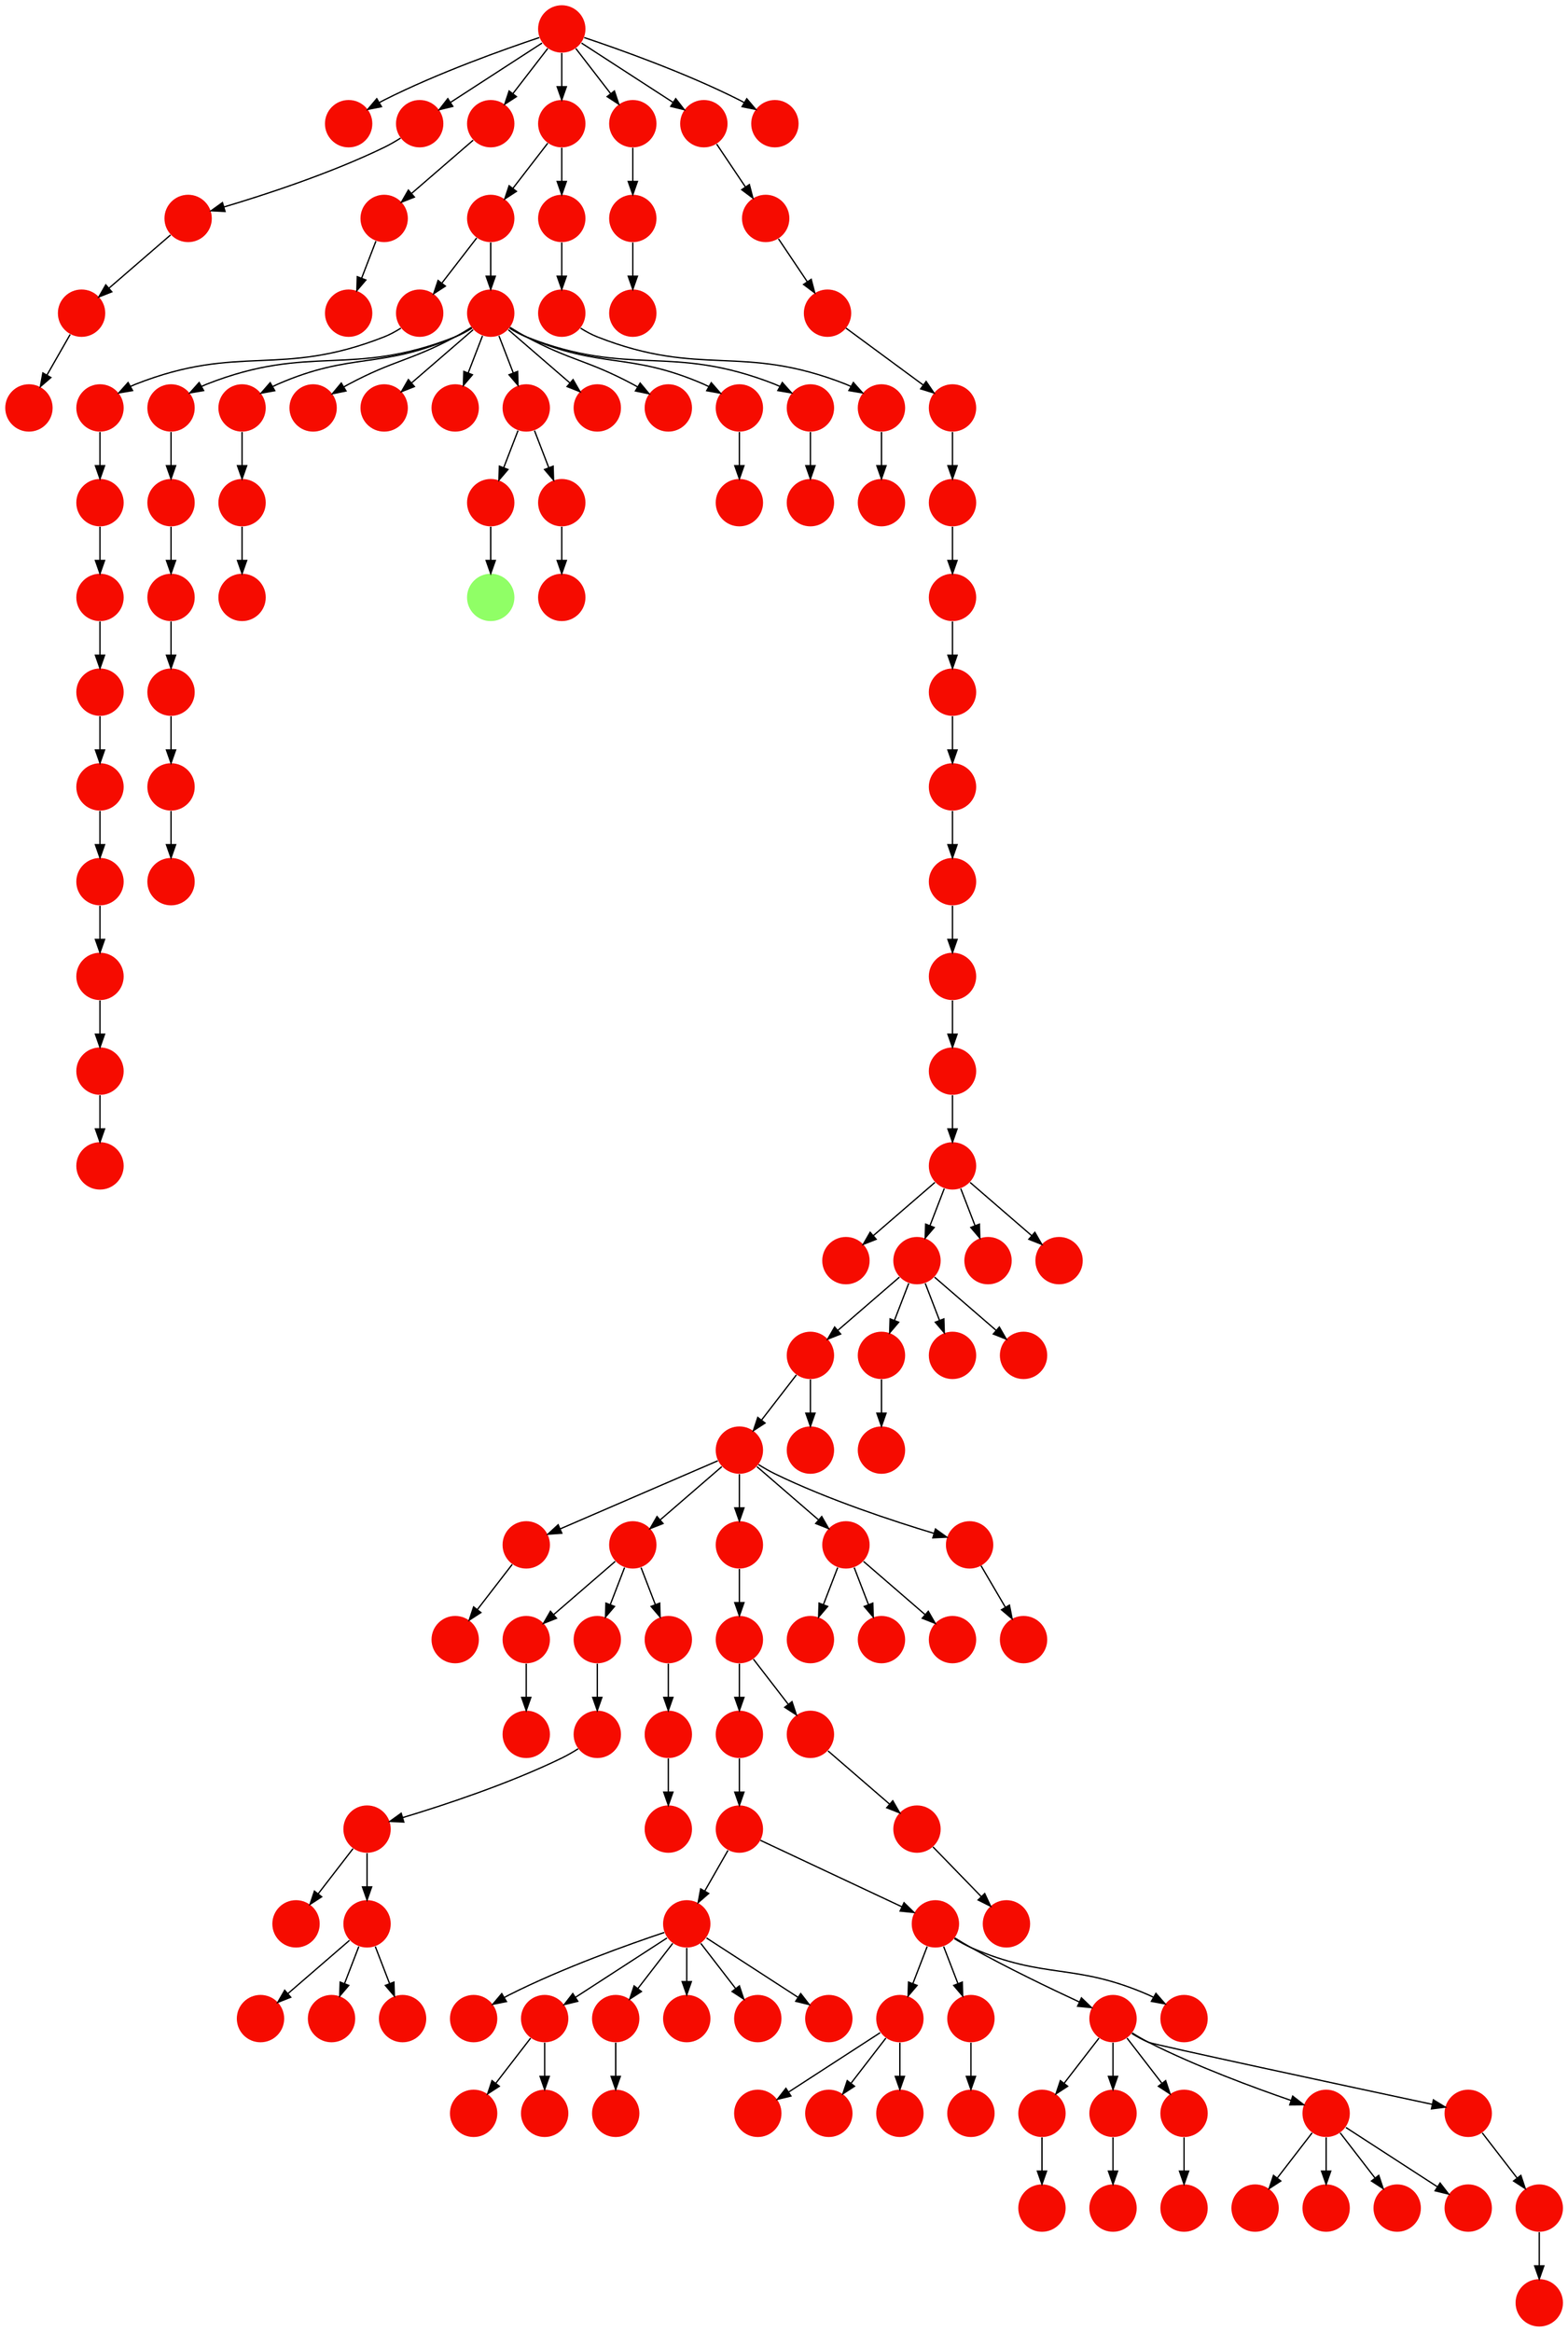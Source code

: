 digraph{
0 [tooltip = "V", penwidth = 0, style = filled, fillcolor = "#f60b00", shape = circle, label = ""]
1 [tooltip = "V", penwidth = 0, style = filled, fillcolor = "#f60b00", shape = circle, label = ""]
2 [tooltip = "V", penwidth = 0, style = filled, fillcolor = "#f60b00", shape = circle, label = ""]
3 [tooltip = "V", penwidth = 0, style = filled, fillcolor = "#f60b00", shape = circle, label = ""]
4 [tooltip = "V", penwidth = 0, style = filled, fillcolor = "#f60b00", shape = circle, label = ""]
5 [tooltip = "V", penwidth = 0, style = filled, fillcolor = "#f60b00", shape = circle, label = ""]
6 [tooltip = "V", penwidth = 0, style = filled, fillcolor = "#f60b00", shape = circle, label = ""]
7 [tooltip = "V", penwidth = 0, style = filled, fillcolor = "#f60b00", shape = circle, label = ""]
8 [tooltip = "V", penwidth = 0, style = filled, fillcolor = "#f60b00", shape = circle, label = ""]
9 [tooltip = "V", penwidth = 0, style = filled, fillcolor = "#f60b00", shape = circle, label = ""]
10 [tooltip = "V", penwidth = 0, style = filled, fillcolor = "#f60b00", shape = circle, label = ""]
11 [tooltip = "V", penwidth = 0, style = filled, fillcolor = "#f60b00", shape = circle, label = ""]
12 [tooltip = "V", penwidth = 0, style = filled, fillcolor = "#f60b00", shape = circle, label = ""]
13 [tooltip = "V", penwidth = 0, style = filled, fillcolor = "#f60b00", shape = circle, label = ""]
14 [tooltip = "V", penwidth = 0, style = filled, fillcolor = "#f60b00", shape = circle, label = ""]
15 [tooltip = "V", penwidth = 0, style = filled, fillcolor = "#f60b00", shape = circle, label = ""]
16 [tooltip = "V", penwidth = 0, style = filled, fillcolor = "#f60b00", shape = circle, label = ""]
17 [tooltip = "V", penwidth = 0, style = filled, fillcolor = "#f60b00", shape = circle, label = ""]
18 [tooltip = "V", penwidth = 0, style = filled, fillcolor = "#f60b00", shape = circle, label = ""]
19 [tooltip = "V", penwidth = 0, style = filled, fillcolor = "#f60b00", shape = circle, label = ""]
20 [tooltip = "V", penwidth = 0, style = filled, fillcolor = "#f60b00", shape = circle, label = ""]
21 [tooltip = "V", penwidth = 0, style = filled, fillcolor = "#f60b00", shape = circle, label = ""]
22 [tooltip = "V", penwidth = 0, style = filled, fillcolor = "#f60b00", shape = circle, label = ""]
23 [tooltip = "V", penwidth = 0, style = filled, fillcolor = "#f60b00", shape = circle, label = ""]
24 [tooltip = "V", penwidth = 0, style = filled, fillcolor = "#f60b00", shape = circle, label = ""]
25 [tooltip = "V", penwidth = 0, style = filled, fillcolor = "#f60b00", shape = circle, label = ""]
26 [tooltip = "V", penwidth = 0, style = filled, fillcolor = "#f60b00", shape = circle, label = ""]
27 [tooltip = "V", penwidth = 0, style = filled, fillcolor = "#f60b00", shape = circle, label = ""]
28 [tooltip = "V", penwidth = 0, style = filled, fillcolor = "#f60b00", shape = circle, label = ""]
29 [tooltip = "V", penwidth = 0, style = filled, fillcolor = "#f60b00", shape = circle, label = ""]
30 [tooltip = "V", penwidth = 0, style = filled, fillcolor = "#f60b00", shape = circle, label = ""]
31 [tooltip = "V", penwidth = 0, style = filled, fillcolor = "#f60b00", shape = circle, label = ""]
32 [tooltip = "V", penwidth = 0, style = filled, fillcolor = "#f60b00", shape = circle, label = ""]
33 [tooltip = "V", penwidth = 0, style = filled, fillcolor = "#f60b00", shape = circle, label = ""]
34 [tooltip = "V", penwidth = 0, style = filled, fillcolor = "#f60b00", shape = circle, label = ""]
35 [tooltip = "V", penwidth = 0, style = filled, fillcolor = "#f60b00", shape = circle, label = ""]
36 [tooltip = "V", penwidth = 0, style = filled, fillcolor = "#f60b00", shape = circle, label = ""]
37 [tooltip = "V", penwidth = 0, style = filled, fillcolor = "#f60b00", shape = circle, label = ""]
38 [tooltip = "V", penwidth = 0, style = filled, fillcolor = "#f60b00", shape = circle, label = ""]
39 [tooltip = "V", penwidth = 0, style = filled, fillcolor = "#f60b00", shape = circle, label = ""]
40 [tooltip = "V", penwidth = 0, style = filled, fillcolor = "#f60b00", shape = circle, label = ""]
41 [tooltip = "V", penwidth = 0, style = filled, fillcolor = "#f60b00", shape = circle, label = ""]
42 [tooltip = "V", penwidth = 0, style = filled, fillcolor = "#f60b00", shape = circle, label = ""]
43 [tooltip = "V", penwidth = 0, style = filled, fillcolor = "#f60b00", shape = circle, label = ""]
44 [tooltip = "V", penwidth = 0, style = filled, fillcolor = "#f60b00", shape = circle, label = ""]
45 [tooltip = "V", penwidth = 0, style = filled, fillcolor = "#f60b00", shape = circle, label = ""]
46 [tooltip = "V", penwidth = 0, style = filled, fillcolor = "#f60b00", shape = circle, label = ""]
47 [tooltip = "V", penwidth = 0, style = filled, fillcolor = "#f60b00", shape = circle, label = ""]
48 [tooltip = "V", penwidth = 0, style = filled, fillcolor = "#f60b00", shape = circle, label = ""]
49 [tooltip = "V", penwidth = 0, style = filled, fillcolor = "#f60b00", shape = circle, label = ""]
50 [tooltip = "V", penwidth = 0, style = filled, fillcolor = "#f60b00", shape = circle, label = ""]
51 [tooltip = "V", penwidth = 0, style = filled, fillcolor = "#f60b00", shape = circle, label = ""]
52 [tooltip = "V", penwidth = 0, style = filled, fillcolor = "#f60b00", shape = circle, label = ""]
53 [tooltip = "V", penwidth = 0, style = filled, fillcolor = "#f60b00", shape = circle, label = ""]
54 [tooltip = "V", penwidth = 0, style = filled, fillcolor = "#f60b00", shape = circle, label = ""]
55 [tooltip = "V", penwidth = 0, style = filled, fillcolor = "#f60b00", shape = circle, label = ""]
56 [tooltip = "V", penwidth = 0, style = filled, fillcolor = "#f60b00", shape = circle, label = ""]
57 [tooltip = "V", penwidth = 0, style = filled, fillcolor = "#f60b00", shape = circle, label = ""]
58 [tooltip = "V", penwidth = 0, style = filled, fillcolor = "#f60b00", shape = circle, label = ""]
59 [tooltip = "V", penwidth = 0, style = filled, fillcolor = "#f60b00", shape = circle, label = ""]
60 [tooltip = "V", penwidth = 0, style = filled, fillcolor = "#f60b00", shape = circle, label = ""]
61 [tooltip = "V", penwidth = 0, style = filled, fillcolor = "#f60b00", shape = circle, label = ""]
62 [tooltip = "V", penwidth = 0, style = filled, fillcolor = "#f60b00", shape = circle, label = ""]
63 [tooltip = "V", penwidth = 0, style = filled, fillcolor = "#f60b00", shape = circle, label = ""]
64 [tooltip = "V", penwidth = 0, style = filled, fillcolor = "#f60b00", shape = circle, label = ""]
65 [tooltip = "V", penwidth = 0, style = filled, fillcolor = "#f60b00", shape = circle, label = ""]
66 [tooltip = "V", penwidth = 0, style = filled, fillcolor = "#f60b00", shape = circle, label = ""]
67 [tooltip = "V", penwidth = 0, style = filled, fillcolor = "#f60b00", shape = circle, label = ""]
68 [tooltip = "V", penwidth = 0, style = filled, fillcolor = "#f60b00", shape = circle, label = ""]
69 [tooltip = "V", penwidth = 0, style = filled, fillcolor = "#f60b00", shape = circle, label = ""]
70 [tooltip = "V", penwidth = 0, style = filled, fillcolor = "#f60b00", shape = circle, label = ""]
71 [tooltip = "V", penwidth = 0, style = filled, fillcolor = "#f60b00", shape = circle, label = ""]
72 [tooltip = "V", penwidth = 0, style = filled, fillcolor = "#f60b00", shape = circle, label = ""]
73 [tooltip = "V", penwidth = 0, style = filled, fillcolor = "#f60b00", shape = circle, label = ""]
74 [tooltip = "V", penwidth = 0, style = filled, fillcolor = "#f60b00", shape = circle, label = ""]
75 [tooltip = "V", penwidth = 0, style = filled, fillcolor = "#f60b00", shape = circle, label = ""]
76 [tooltip = "V", penwidth = 0, style = filled, fillcolor = "#f60b00", shape = circle, label = ""]
77 [tooltip = "V", penwidth = 0, style = filled, fillcolor = "#f60b00", shape = circle, label = ""]
78 [tooltip = "V", penwidth = 0, style = filled, fillcolor = "#f60b00", shape = circle, label = ""]
79 [tooltip = "V", penwidth = 0, style = filled, fillcolor = "#f60b00", shape = circle, label = ""]
80 [tooltip = "V", penwidth = 0, style = filled, fillcolor = "#f60b00", shape = circle, label = ""]
81 [tooltip = "V", penwidth = 0, style = filled, fillcolor = "#f60b00", shape = circle, label = ""]
82 [tooltip = "V", penwidth = 0, style = filled, fillcolor = "#f60b00", shape = circle, label = ""]
83 [tooltip = "V", penwidth = 0, style = filled, fillcolor = "#f60b00", shape = circle, label = ""]
84 [tooltip = "V", penwidth = 0, style = filled, fillcolor = "#f60b00", shape = circle, label = ""]
85 [tooltip = "V", penwidth = 0, style = filled, fillcolor = "#f60b00", shape = circle, label = ""]
86 [tooltip = "V", penwidth = 0, style = filled, fillcolor = "#f60b00", shape = circle, label = ""]
87 [tooltip = "V", penwidth = 0, style = filled, fillcolor = "#f60b00", shape = circle, label = ""]
88 [tooltip = "V", penwidth = 0, style = filled, fillcolor = "#f60b00", shape = circle, label = ""]
89 [tooltip = "V", penwidth = 0, style = filled, fillcolor = "#f60b00", shape = circle, label = ""]
90 [tooltip = "V", penwidth = 0, style = filled, fillcolor = "#f60b00", shape = circle, label = ""]
91 [tooltip = "V", penwidth = 0, style = filled, fillcolor = "#f60b00", shape = circle, label = ""]
92 [tooltip = "V", penwidth = 0, style = filled, fillcolor = "#f60b00", shape = circle, label = ""]
93 [tooltip = "V", penwidth = 0, style = filled, fillcolor = "#f60b00", shape = circle, label = ""]
94 [tooltip = "V", penwidth = 0, style = filled, fillcolor = "#f60b00", shape = circle, label = ""]
95 [tooltip = "V", penwidth = 0, style = filled, fillcolor = "#f60b00", shape = circle, label = ""]
96 [tooltip = "V", penwidth = 0, style = filled, fillcolor = "#f60b00", shape = circle, label = ""]
97 [tooltip = "V", penwidth = 0, style = filled, fillcolor = "#f60b00", shape = circle, label = ""]
98 [tooltip = "V", penwidth = 0, style = filled, fillcolor = "#f60b00", shape = circle, label = ""]
99 [tooltip = "V", penwidth = 0, style = filled, fillcolor = "#f60b00", shape = circle, label = ""]
100 [tooltip = "V", penwidth = 0, style = filled, fillcolor = "#f60b00", shape = circle, label = ""]
101 [tooltip = "V", penwidth = 0, style = filled, fillcolor = "#f60b00", shape = circle, label = ""]
102 [tooltip = "V", penwidth = 0, style = filled, fillcolor = "#f60b00", shape = circle, label = ""]
103 [tooltip = "V", penwidth = 0, style = filled, fillcolor = "#f60b00", shape = circle, label = ""]
104 [tooltip = "V", penwidth = 0, style = filled, fillcolor = "#f60b00", shape = circle, label = ""]
105 [tooltip = "V", penwidth = 0, style = filled, fillcolor = "#f60b00", shape = circle, label = ""]
106 [tooltip = "V", penwidth = 0, style = filled, fillcolor = "#f60b00", shape = circle, label = ""]
107 [tooltip = "V", penwidth = 0, style = filled, fillcolor = "#f60b00", shape = circle, label = ""]
108 [tooltip = "V", penwidth = 0, style = filled, fillcolor = "#f60b00", shape = circle, label = ""]
109 [tooltip = "V", penwidth = 0, style = filled, fillcolor = "#f60b00", shape = circle, label = ""]
110 [tooltip = "V", penwidth = 0, style = filled, fillcolor = "#f60b00", shape = circle, label = ""]
111 [tooltip = "V", penwidth = 0, style = filled, fillcolor = "#f60b00", shape = circle, label = ""]
112 [tooltip = "V", penwidth = 0, style = filled, fillcolor = "#f60b00", shape = circle, label = ""]
113 [tooltip = "M", penwidth = 0, style = filled, fillcolor = "#90ff66", shape = circle, label = ""]
114 [tooltip = "V", penwidth = 0, style = filled, fillcolor = "#f60b00", shape = circle, label = ""]
115 [tooltip = "V", penwidth = 0, style = filled, fillcolor = "#f60b00", shape = circle, label = ""]
116 [tooltip = "V", penwidth = 0, style = filled, fillcolor = "#f60b00", shape = circle, label = ""]
117 [tooltip = "V", penwidth = 0, style = filled, fillcolor = "#f60b00", shape = circle, label = ""]
118 [tooltip = "V", penwidth = 0, style = filled, fillcolor = "#f60b00", shape = circle, label = ""]
119 [tooltip = "V", penwidth = 0, style = filled, fillcolor = "#f60b00", shape = circle, label = ""]
120 [tooltip = "V", penwidth = 0, style = filled, fillcolor = "#f60b00", shape = circle, label = ""]
121 [tooltip = "V", penwidth = 0, style = filled, fillcolor = "#f60b00", shape = circle, label = ""]
122 [tooltip = "V", penwidth = 0, style = filled, fillcolor = "#f60b00", shape = circle, label = ""]
123 [tooltip = "V", penwidth = 0, style = filled, fillcolor = "#f60b00", shape = circle, label = ""]
124 [tooltip = "V", penwidth = 0, style = filled, fillcolor = "#f60b00", shape = circle, label = ""]
125 [tooltip = "V", penwidth = 0, style = filled, fillcolor = "#f60b00", shape = circle, label = ""]
126 [tooltip = "V", penwidth = 0, style = filled, fillcolor = "#f60b00", shape = circle, label = ""]
127 [tooltip = "V", penwidth = 0, style = filled, fillcolor = "#f60b00", shape = circle, label = ""]
128 [tooltip = "V", penwidth = 0, style = filled, fillcolor = "#f60b00", shape = circle, label = ""]
129 [tooltip = "V", penwidth = 0, style = filled, fillcolor = "#f60b00", shape = circle, label = ""]
130 [tooltip = "V", penwidth = 0, style = filled, fillcolor = "#f60b00", shape = circle, label = ""]
131 [tooltip = "V", penwidth = 0, style = filled, fillcolor = "#f60b00", shape = circle, label = ""]
132 [tooltip = "V", penwidth = 0, style = filled, fillcolor = "#f60b00", shape = circle, label = ""]
133 [tooltip = "V", penwidth = 0, style = filled, fillcolor = "#f60b00", shape = circle, label = ""]
134 [tooltip = "V", penwidth = 0, style = filled, fillcolor = "#f60b00", shape = circle, label = ""]
135 [tooltip = "V", penwidth = 0, style = filled, fillcolor = "#f60b00", shape = circle, label = ""]
136 [tooltip = "V", penwidth = 0, style = filled, fillcolor = "#f60b00", shape = circle, label = ""]
137 [tooltip = "V", penwidth = 0, style = filled, fillcolor = "#f60b00", shape = circle, label = ""]
126 -> 85
13 -> 4
68 -> 71
13 -> 17
33 -> 41
80 -> 78
8 -> 5
55 -> 18
10 -> 7
55 -> 56
7 -> 6
4 -> 123
46 -> 26
13 -> 20
108 -> 99
112 -> 113
36 -> 39
51 -> 60
36 -> 50
29 -> 11
105 -> 106
136 -> 135
64 -> 72
40 -> 101
71 -> 64
43 -> 30
2 -> 73
117 -> 118
53 -> 92
59 -> 108
41 -> 34
105 -> 80
28 -> 128
105 -> 122
59 -> 55
11 -> 14
105 -> 110
54 -> 1
47 -> 49
53 -> 121
50 -> 35
15 -> 23
58 -> 27
13 -> 3
62 -> 84
27 -> 82
58 -> 54
13 -> 16
51 -> 88
34 -> 32
51 -> 77
108 -> 117
134 -> 103
42 -> 74
14 -> 19
67 -> 28
32 -> 42
60 -> 58
1 -> 0
75 -> 76
28 -> 24
76 -> 2
128 -> 129
105 -> 136
45 -> 37
24 -> 25
66 -> 68
107 -> 112
37 -> 105
101 -> 100
74 -> 75
59 -> 94
108 -> 130
58 -> 67
96 -> 95
65 -> 53
72 -> 65
36 -> 47
63 -> 81
105 -> 10
70 -> 86
39 -> 40
53 -> 51
69 -> 62
99 -> 111
22 -> 87
70 -> 104
51 -> 63
94 -> 131
58 -> 96
13 -> 15
36 -> 44
116 -> 115
37 -> 33
53 -> 12
132 -> 97
36 -> 125
49 -> 38
6 -> 8
22 -> 109
97 -> 133
105 -> 134
25 -> 13
129 -> 127
133 -> 137
105 -> 91
117 -> 93
70 -> 52
98 -> 120
108 -> 98
45 -> 132
89 -> 90
105 -> 107
36 -> 31
14 -> 22
22 -> 21
55 -> 57
107 -> 126
60 -> 61
117 -> 119
54 -> 69
26 -> 66
5 -> 9
78 -> 79
44 -> 43
48 -> 46
105 -> 102
117 -> 83
4 -> 124
59 -> 114
108 -> 89
130 -> 116
36 -> 45
25 -> 59
54 -> 29
35 -> 48
58 -> 70
}
